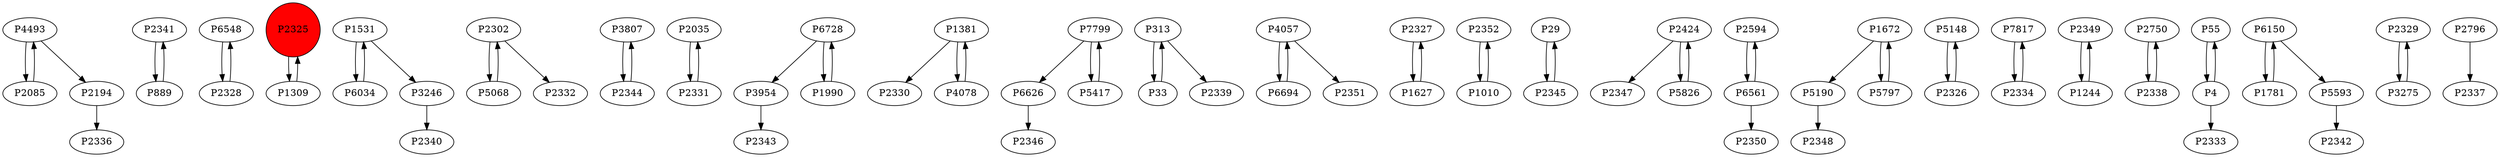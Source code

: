 digraph {
	P4493 -> P2085
	P2341 -> P889
	P6548 -> P2328
	P2085 -> P4493
	P2325 -> P1309
	P1309 -> P2325
	P1531 -> P6034
	P2302 -> P5068
	P3807 -> P2344
	P2035 -> P2331
	P2344 -> P3807
	P6728 -> P3954
	P1381 -> P2330
	P7799 -> P6626
	P313 -> P33
	P6626 -> P2346
	P2194 -> P2336
	P4057 -> P6694
	P2327 -> P1627
	P2352 -> P1010
	P6694 -> P4057
	P29 -> P2345
	P1990 -> P6728
	P2424 -> P2347
	P4057 -> P2351
	P2594 -> P6561
	P5190 -> P2348
	P6561 -> P2350
	P5148 -> P2326
	P7817 -> P2334
	P5417 -> P7799
	P5826 -> P2424
	P5068 -> P2302
	P2349 -> P1244
	P2750 -> P2338
	P1244 -> P2349
	P2326 -> P5148
	P1627 -> P2327
	P6561 -> P2594
	P3246 -> P2340
	P55 -> P4
	P2331 -> P2035
	P3954 -> P2343
	P6150 -> P1781
	P1672 -> P5797
	P2424 -> P5826
	P4 -> P55
	P2328 -> P6548
	P5593 -> P2342
	P1010 -> P2352
	P1781 -> P6150
	P2329 -> P3275
	P5797 -> P1672
	P4493 -> P2194
	P7799 -> P5417
	P2796 -> P2337
	P1672 -> P5190
	P4 -> P2333
	P2338 -> P2750
	P2345 -> P29
	P2302 -> P2332
	P33 -> P313
	P6034 -> P1531
	P889 -> P2341
	P6150 -> P5593
	P4078 -> P1381
	P2334 -> P7817
	P6728 -> P1990
	P1531 -> P3246
	P313 -> P2339
	P3275 -> P2329
	P1381 -> P4078
	P2325 [shape=circle]
	P2325 [style=filled]
	P2325 [fillcolor=red]
}